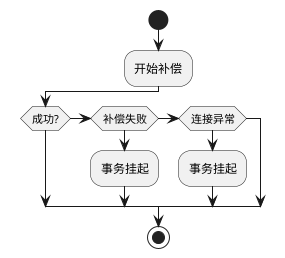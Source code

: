 @startuml
start
:开始补偿;
if (成功?) then
elseif (补偿失败)
  :事务挂起;
elseif (连接异常)
  :事务挂起;
endif
stop
@enduml